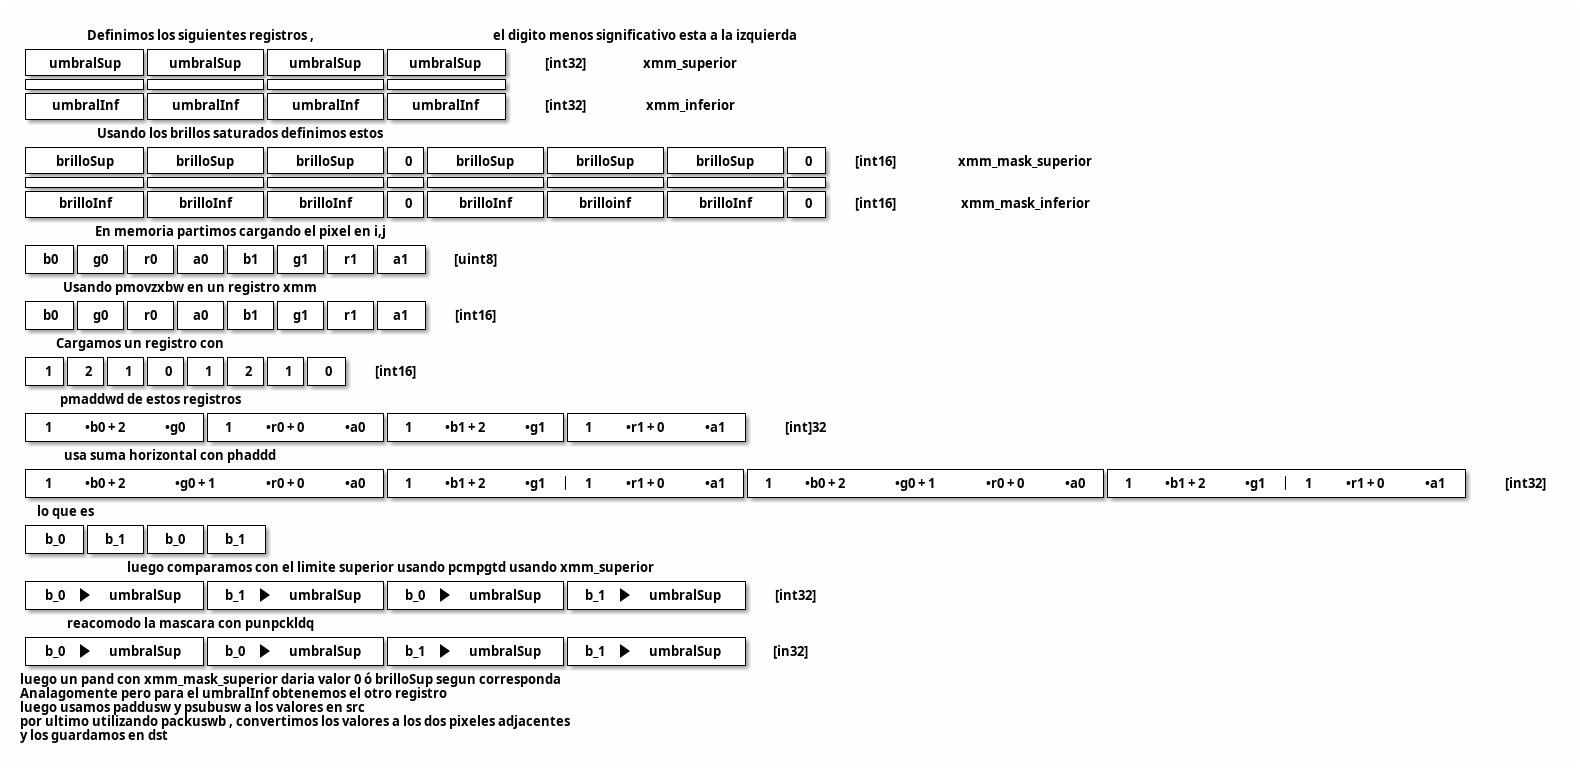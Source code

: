 @startditaa ReforzarBrillo

Definimos los siguientes registros ,  el digito menos significativo esta a la izquierda

+-----------+-----------+-----------+-----------+
| umbralSup | umbralSup | umbralSup | umbralSup |  [int32] = xmm_superior
+-----------+-----------+-----------+-----------+

+-----------+-----------+-----------+-----------+
| umbralInf | umbralInf | umbralInf | umbralInf |  [int32] = xmm_inferior
+-----------+-----------+-----------+-----------+

Usando los brillos saturados definimos estos

+-----------+-----------+-----------+---+-----------+-----------+-----------+---+
| brilloSup | brilloSup | brilloSup | 0 | brilloSup | brilloSup | brilloSup | 0 | [int16] = xmm_mask_superior
+-----------+-----------+-----------+---+-----------+-----------+-----------+---+

+-----------+-----------+-----------+---+-----------+-----------+-----------+---+
| brilloInf | brilloInf | brilloInf | 0 | brilloInf | brilloinf | brilloInf | 0 | [int16] = xmm_mask_inferior
+-----------+-----------+-----------+---+-----------+-----------+-----------+---+


En memoria partimos cargando el pixel en i,j

+----+----+----+----+----+----+----+----+
| b0 | g0 | r0 | a0 | b1 | g1 | r1 | a1 | [uint8]
+----+----+----+----+----+----+----+----+

Usando pmovzxbw en un registro xmm 

+----+----+----+----+----+----+----+----+
| b0 | g0 | r0 | a0 | b1 | g1 | r1 | a1 | [int16]
+----+----+----+----+----+----+----+----+

Cargamos un registro con 

+---+---+---+---+---+---+---+---+
| 1 | 2 | 1 | 0 | 1 | 2 | 1 | 0 | [int16]
+---+---+---+---+---+---+---+---+

pmaddwd de estos registros

+-----------------+-----------------+-----------------+-----------------+
| 1 * b0 + 2 * g0 | 1 * r0 + 0 * a0 | 1 * b1 + 2 * g1 | 1 * r1 + 0 * a1 |  [int]32
+-----------------+-----------------+-----------------+-----------------+

usa suma horizontal con phaddd

+-----------------------------------+-----------------------------------+-----------------------------------+-----------------------------------+
| 1 * b0 + 2 * g0 + 1 * r0 + 0 * a0 | 1 * b1 + 2 * g1 | 1 * r1 + 0 * a1 | 1 * b0 + 2 * g0 + 1 * r0 + 0 * a0 | 1 * b1 + 2 * g1 | 1 * r1 + 0 * a1 |  [int32]
+-----------------------------------+-----------------------------------+-----------------------------------+-----------------------------------+

lo que es

+-----+-----+-----+-----+
| b_0 | b_1 | b_0 | b_1 | 
+-----+-----+-----+-----+

luego comparamos con el limite superior usando pcmpgtd usando xmm_superior

+-----------------+-----------------+-----------------+-----------------+
| b_0 > umbralSup | b_1 > umbralSup | b_0 > umbralSup | b_1 > umbralSup | [int32] 
+-----------------+-----------------+-----------------+-----------------+

reacomodo la mascara con punpckldq

+-----------------+-----------------+-----------------+-----------------+
| b_0 > umbralSup | b_0 > umbralSup | b_1 > umbralSup | b_1 > umbralSup | [in32]
+-----------------+-----------------+-----------------+-----------------+

luego un pand con xmm_mask_superior daria valor 0 ó brilloSup segun corresponda

Analagomente pero para el umbralInf obtenemos el otro registro

luego usamos paddusw y psubusw a los valores en src

por ultimo utilizando packuswb , convertimos los valores a los dos pixeles adjacentes
y los guardamos en dst

@endditaa